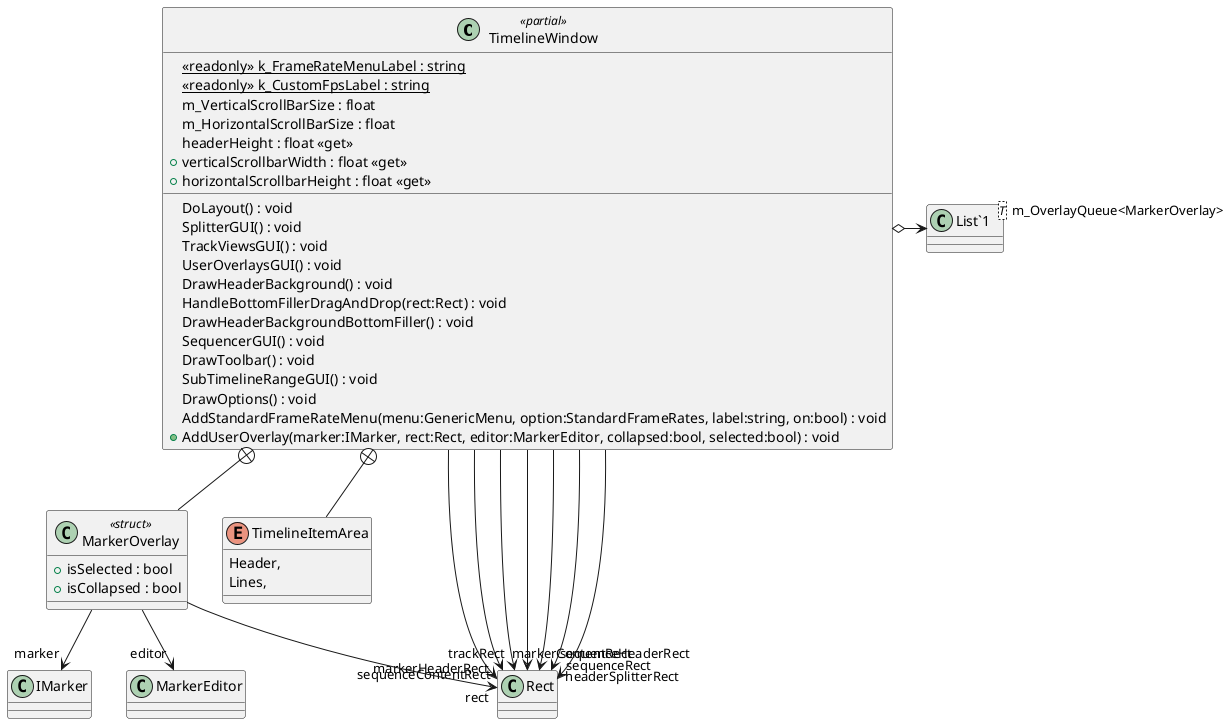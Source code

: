 @startuml
class TimelineWindow <<partial>> {
    {static} <<readonly>> k_FrameRateMenuLabel : string
    {static} <<readonly>> k_CustomFpsLabel : string
    m_VerticalScrollBarSize : float
    m_HorizontalScrollBarSize : float
    headerHeight : float <<get>>
    + verticalScrollbarWidth : float <<get>>
    + horizontalScrollbarHeight : float <<get>>
    DoLayout() : void
    SplitterGUI() : void
    TrackViewsGUI() : void
    UserOverlaysGUI() : void
    DrawHeaderBackground() : void
    HandleBottomFillerDragAndDrop(rect:Rect) : void
    DrawHeaderBackgroundBottomFiller() : void
    SequencerGUI() : void
    DrawToolbar() : void
    SubTimelineRangeGUI() : void
    DrawOptions() : void
    AddStandardFrameRateMenu(menu:GenericMenu, option:StandardFrameRates, label:string, on:bool) : void
    + AddUserOverlay(marker:IMarker, rect:Rect, editor:MarkerEditor, collapsed:bool, selected:bool) : void
}
class MarkerOverlay <<struct>> {
    + isSelected : bool
    + isCollapsed : bool
}
enum TimelineItemArea {
    Header,
    Lines,
}
class "List`1"<T> {
}
TimelineWindow o-> "m_OverlayQueue<MarkerOverlay>" "List`1"
TimelineWindow --> "markerHeaderRect" Rect
TimelineWindow --> "markerContentRect" Rect
TimelineWindow --> "trackRect" Rect
TimelineWindow --> "sequenceRect" Rect
TimelineWindow --> "sequenceHeaderRect" Rect
TimelineWindow --> "headerSplitterRect" Rect
TimelineWindow --> "sequenceContentRect" Rect
TimelineWindow +-- MarkerOverlay
MarkerOverlay --> "marker" IMarker
MarkerOverlay --> "rect" Rect
MarkerOverlay --> "editor" MarkerEditor
TimelineWindow +-- TimelineItemArea
@enduml
